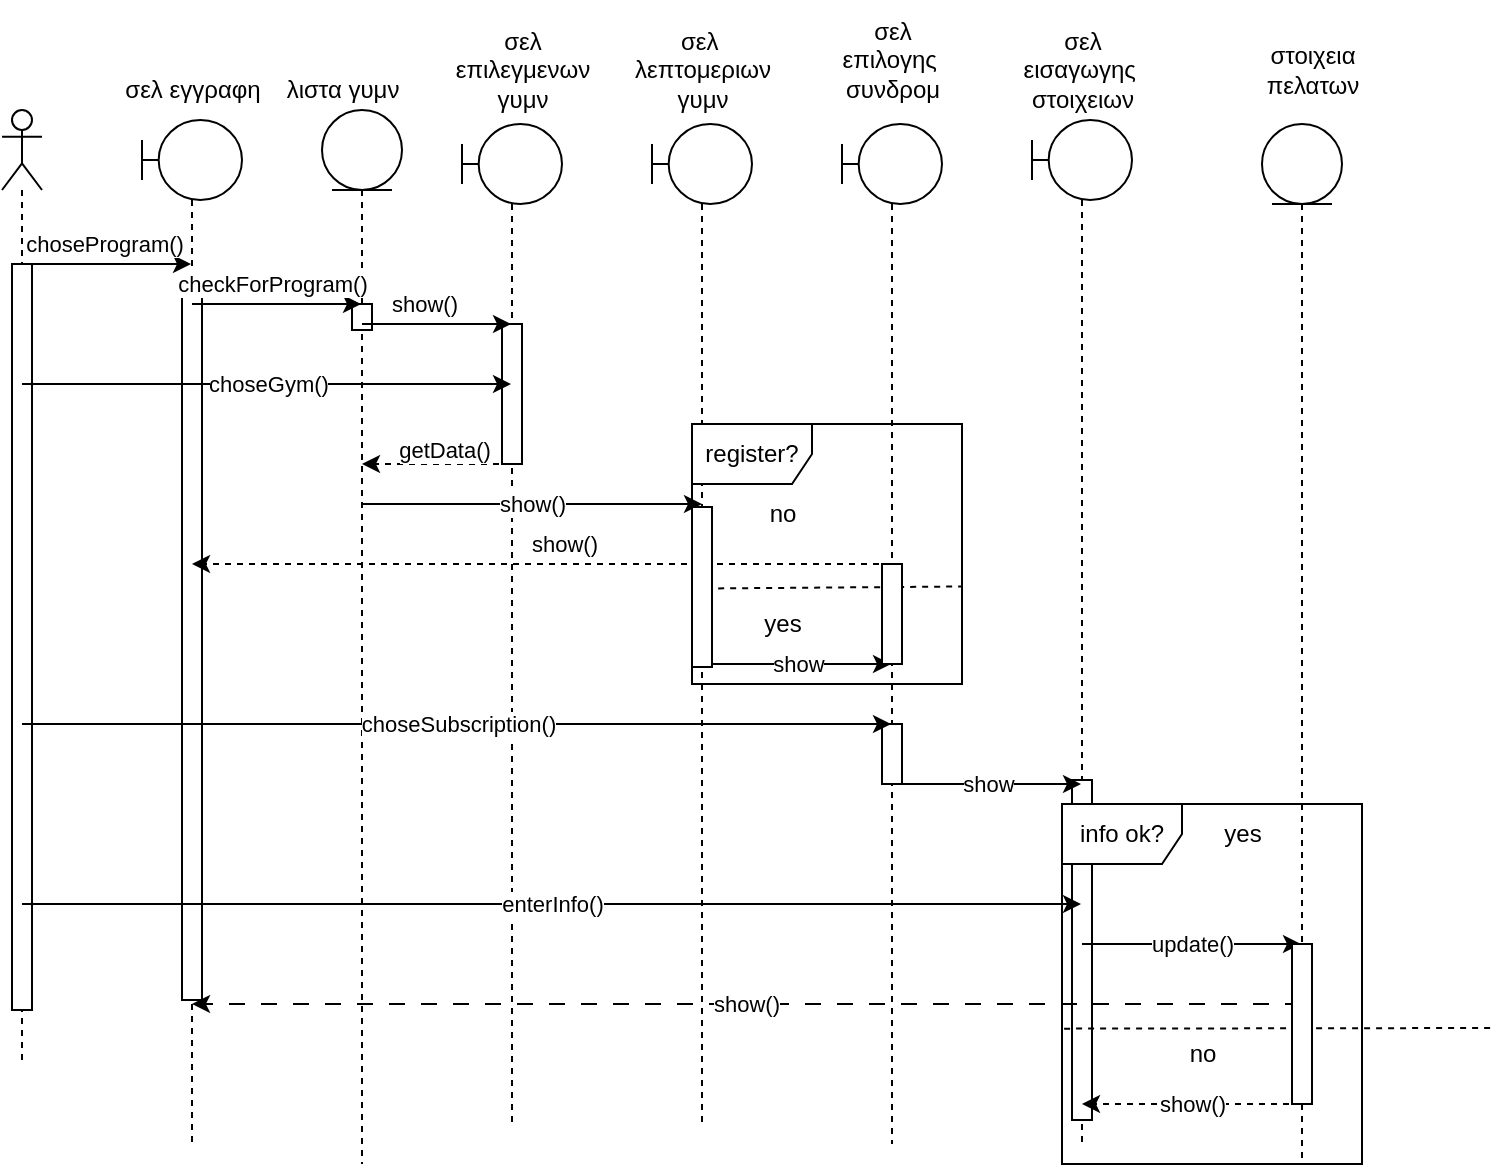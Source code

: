 <mxfile version="21.2.9" type="device">
  <diagram id="XuB_IAa57OinBolnNu4G" name="Σελίδα-1">
    <mxGraphModel dx="1050" dy="2195" grid="1" gridSize="10" guides="1" tooltips="1" connect="1" arrows="1" fold="1" page="1" pageScale="1" pageWidth="1169" pageHeight="1654" math="0" shadow="0">
      <root>
        <mxCell id="0" />
        <mxCell id="1" parent="0" />
        <mxCell id="thJJHnsBJ42IZwITLnDj-1" value="" style="shape=umlLifeline;perimeter=lifelinePerimeter;whiteSpace=wrap;html=1;container=1;dropTarget=0;collapsible=0;recursiveResize=0;outlineConnect=0;portConstraint=eastwest;newEdgeStyle={&quot;edgeStyle&quot;:&quot;elbowEdgeStyle&quot;,&quot;elbow&quot;:&quot;vertical&quot;,&quot;curved&quot;:0,&quot;rounded&quot;:0};participant=umlActor;" parent="1" vertex="1">
          <mxGeometry x="20" y="13" width="20" height="477" as="geometry" />
        </mxCell>
        <mxCell id="uSXcSvgKyUMdp1et9PGS-2" value="" style="html=1;points=[];perimeter=orthogonalPerimeter;outlineConnect=0;targetShapes=umlLifeline;portConstraint=eastwest;newEdgeStyle={&quot;edgeStyle&quot;:&quot;elbowEdgeStyle&quot;,&quot;elbow&quot;:&quot;vertical&quot;,&quot;curved&quot;:0,&quot;rounded&quot;:0};" vertex="1" parent="thJJHnsBJ42IZwITLnDj-1">
          <mxGeometry x="5" y="77" width="10" height="373" as="geometry" />
        </mxCell>
        <mxCell id="thJJHnsBJ42IZwITLnDj-4" value="" style="shape=umlLifeline;perimeter=lifelinePerimeter;whiteSpace=wrap;html=1;container=1;dropTarget=0;collapsible=0;recursiveResize=0;outlineConnect=0;portConstraint=eastwest;newEdgeStyle={&quot;edgeStyle&quot;:&quot;elbowEdgeStyle&quot;,&quot;elbow&quot;:&quot;vertical&quot;,&quot;curved&quot;:0,&quot;rounded&quot;:0};participant=umlBoundary;" parent="1" vertex="1">
          <mxGeometry x="535" y="18" width="50" height="512" as="geometry" />
        </mxCell>
        <mxCell id="uSXcSvgKyUMdp1et9PGS-8" value="" style="html=1;points=[];perimeter=orthogonalPerimeter;outlineConnect=0;targetShapes=umlLifeline;portConstraint=eastwest;newEdgeStyle={&quot;edgeStyle&quot;:&quot;elbowEdgeStyle&quot;,&quot;elbow&quot;:&quot;vertical&quot;,&quot;curved&quot;:0,&quot;rounded&quot;:0};" vertex="1" parent="thJJHnsBJ42IZwITLnDj-4">
          <mxGeometry x="20" y="330" width="10" height="170" as="geometry" />
        </mxCell>
        <mxCell id="thJJHnsBJ42IZwITLnDj-5" value="" style="shape=umlLifeline;perimeter=lifelinePerimeter;whiteSpace=wrap;html=1;container=1;dropTarget=0;collapsible=0;recursiveResize=0;outlineConnect=0;portConstraint=eastwest;newEdgeStyle={&quot;edgeStyle&quot;:&quot;elbowEdgeStyle&quot;,&quot;elbow&quot;:&quot;vertical&quot;,&quot;curved&quot;:0,&quot;rounded&quot;:0};participant=umlBoundary;" parent="1" vertex="1">
          <mxGeometry x="440" y="20" width="50" height="510" as="geometry" />
        </mxCell>
        <mxCell id="uSXcSvgKyUMdp1et9PGS-7" value="" style="html=1;points=[];perimeter=orthogonalPerimeter;outlineConnect=0;targetShapes=umlLifeline;portConstraint=eastwest;newEdgeStyle={&quot;edgeStyle&quot;:&quot;elbowEdgeStyle&quot;,&quot;elbow&quot;:&quot;vertical&quot;,&quot;curved&quot;:0,&quot;rounded&quot;:0};" vertex="1" parent="thJJHnsBJ42IZwITLnDj-5">
          <mxGeometry x="20" y="300" width="10" height="30" as="geometry" />
        </mxCell>
        <mxCell id="thJJHnsBJ42IZwITLnDj-6" value="" style="shape=umlLifeline;perimeter=lifelinePerimeter;whiteSpace=wrap;html=1;container=1;dropTarget=0;collapsible=0;recursiveResize=0;outlineConnect=0;portConstraint=eastwest;newEdgeStyle={&quot;edgeStyle&quot;:&quot;elbowEdgeStyle&quot;,&quot;elbow&quot;:&quot;vertical&quot;,&quot;curved&quot;:0,&quot;rounded&quot;:0};participant=umlBoundary;" parent="1" vertex="1">
          <mxGeometry x="345" y="20" width="50" height="500" as="geometry" />
        </mxCell>
        <mxCell id="thJJHnsBJ42IZwITLnDj-7" value="" style="shape=umlLifeline;perimeter=lifelinePerimeter;whiteSpace=wrap;html=1;container=1;dropTarget=0;collapsible=0;recursiveResize=0;outlineConnect=0;portConstraint=eastwest;newEdgeStyle={&quot;edgeStyle&quot;:&quot;elbowEdgeStyle&quot;,&quot;elbow&quot;:&quot;vertical&quot;,&quot;curved&quot;:0,&quot;rounded&quot;:0};participant=umlBoundary;" parent="1" vertex="1">
          <mxGeometry x="250" y="20" width="50" height="500" as="geometry" />
        </mxCell>
        <mxCell id="uSXcSvgKyUMdp1et9PGS-4" value="" style="html=1;points=[];perimeter=orthogonalPerimeter;outlineConnect=0;targetShapes=umlLifeline;portConstraint=eastwest;newEdgeStyle={&quot;edgeStyle&quot;:&quot;elbowEdgeStyle&quot;,&quot;elbow&quot;:&quot;vertical&quot;,&quot;curved&quot;:0,&quot;rounded&quot;:0};" vertex="1" parent="thJJHnsBJ42IZwITLnDj-7">
          <mxGeometry x="20" y="100" width="10" height="70" as="geometry" />
        </mxCell>
        <mxCell id="thJJHnsBJ42IZwITLnDj-8" value="" style="shape=umlLifeline;perimeter=lifelinePerimeter;whiteSpace=wrap;html=1;container=1;dropTarget=0;collapsible=0;recursiveResize=0;outlineConnect=0;portConstraint=eastwest;newEdgeStyle={&quot;edgeStyle&quot;:&quot;elbowEdgeStyle&quot;,&quot;elbow&quot;:&quot;vertical&quot;,&quot;curved&quot;:0,&quot;rounded&quot;:0};participant=umlBoundary;" parent="1" vertex="1">
          <mxGeometry x="90" y="18" width="50" height="512" as="geometry" />
        </mxCell>
        <mxCell id="uSXcSvgKyUMdp1et9PGS-1" value="" style="html=1;points=[];perimeter=orthogonalPerimeter;outlineConnect=0;targetShapes=umlLifeline;portConstraint=eastwest;newEdgeStyle={&quot;edgeStyle&quot;:&quot;elbowEdgeStyle&quot;,&quot;elbow&quot;:&quot;vertical&quot;,&quot;curved&quot;:0,&quot;rounded&quot;:0};" vertex="1" parent="thJJHnsBJ42IZwITLnDj-8">
          <mxGeometry x="20" y="80" width="10" height="360" as="geometry" />
        </mxCell>
        <mxCell id="thJJHnsBJ42IZwITLnDj-9" value="" style="shape=umlLifeline;perimeter=lifelinePerimeter;whiteSpace=wrap;html=1;container=1;dropTarget=0;collapsible=0;recursiveResize=0;outlineConnect=0;portConstraint=eastwest;newEdgeStyle={&quot;edgeStyle&quot;:&quot;elbowEdgeStyle&quot;,&quot;elbow&quot;:&quot;vertical&quot;,&quot;curved&quot;:0,&quot;rounded&quot;:0};participant=umlEntity;" parent="1" vertex="1">
          <mxGeometry x="180" y="13" width="40" height="527" as="geometry" />
        </mxCell>
        <mxCell id="uSXcSvgKyUMdp1et9PGS-3" value="" style="html=1;points=[];perimeter=orthogonalPerimeter;outlineConnect=0;targetShapes=umlLifeline;portConstraint=eastwest;newEdgeStyle={&quot;edgeStyle&quot;:&quot;elbowEdgeStyle&quot;,&quot;elbow&quot;:&quot;vertical&quot;,&quot;curved&quot;:0,&quot;rounded&quot;:0};" vertex="1" parent="thJJHnsBJ42IZwITLnDj-9">
          <mxGeometry x="15" y="97" width="10" height="13" as="geometry" />
        </mxCell>
        <mxCell id="thJJHnsBJ42IZwITLnDj-10" value="" style="shape=umlLifeline;perimeter=lifelinePerimeter;whiteSpace=wrap;html=1;container=1;dropTarget=0;collapsible=0;recursiveResize=0;outlineConnect=0;portConstraint=eastwest;newEdgeStyle={&quot;edgeStyle&quot;:&quot;elbowEdgeStyle&quot;,&quot;elbow&quot;:&quot;vertical&quot;,&quot;curved&quot;:0,&quot;rounded&quot;:0};participant=umlEntity;" parent="1" vertex="1">
          <mxGeometry x="650" y="20" width="40" height="520" as="geometry" />
        </mxCell>
        <mxCell id="thJJHnsBJ42IZwITLnDj-11" value="σελ εγγραφη" style="text;html=1;align=center;verticalAlign=middle;resizable=0;points=[];autosize=1;strokeColor=none;fillColor=none;" parent="1" vertex="1">
          <mxGeometry x="70" y="-12" width="90" height="30" as="geometry" />
        </mxCell>
        <mxCell id="thJJHnsBJ42IZwITLnDj-12" value="λιστα γυμν" style="text;html=1;align=center;verticalAlign=middle;resizable=0;points=[];autosize=1;strokeColor=none;fillColor=none;" parent="1" vertex="1">
          <mxGeometry x="150" y="-12" width="80" height="30" as="geometry" />
        </mxCell>
        <mxCell id="thJJHnsBJ42IZwITLnDj-15" value="σελ &lt;br&gt;επιλεγμενων &lt;br&gt;γυμν" style="text;html=1;align=center;verticalAlign=middle;resizable=0;points=[];autosize=1;strokeColor=none;fillColor=none;" parent="1" vertex="1">
          <mxGeometry x="235" y="-37" width="90" height="60" as="geometry" />
        </mxCell>
        <mxCell id="thJJHnsBJ42IZwITLnDj-16" value="σελ&amp;nbsp;&lt;br&gt;λεπτομεριων&lt;br&gt;γυμν" style="text;html=1;align=center;verticalAlign=middle;resizable=0;points=[];autosize=1;strokeColor=none;fillColor=none;" parent="1" vertex="1">
          <mxGeometry x="325" y="-37" width="90" height="60" as="geometry" />
        </mxCell>
        <mxCell id="thJJHnsBJ42IZwITLnDj-17" value="σελ&lt;br&gt;επιλογης&amp;nbsp;&lt;br&gt;συνδρομ" style="text;html=1;align=center;verticalAlign=middle;resizable=0;points=[];autosize=1;strokeColor=none;fillColor=none;" parent="1" vertex="1">
          <mxGeometry x="430" y="-42" width="70" height="60" as="geometry" />
        </mxCell>
        <mxCell id="thJJHnsBJ42IZwITLnDj-18" value="σελ&lt;br&gt;εισαγωγης&amp;nbsp;&lt;br&gt;στοιχειων" style="text;html=1;align=center;verticalAlign=middle;resizable=0;points=[];autosize=1;strokeColor=none;fillColor=none;" parent="1" vertex="1">
          <mxGeometry x="520" y="-37" width="80" height="60" as="geometry" />
        </mxCell>
        <mxCell id="thJJHnsBJ42IZwITLnDj-20" value="στοιχεια&lt;br&gt;πελατων" style="text;html=1;align=center;verticalAlign=middle;resizable=0;points=[];autosize=1;strokeColor=none;fillColor=none;" parent="1" vertex="1">
          <mxGeometry x="640" y="-27" width="70" height="40" as="geometry" />
        </mxCell>
        <mxCell id="thJJHnsBJ42IZwITLnDj-23" value="choseProgram()" style="endArrow=classic;html=1;rounded=0;" parent="1" source="thJJHnsBJ42IZwITLnDj-1" target="thJJHnsBJ42IZwITLnDj-8" edge="1">
          <mxGeometry x="-0.044" y="10" width="50" height="50" relative="1" as="geometry">
            <mxPoint x="330" y="130" as="sourcePoint" />
            <mxPoint x="110" y="80" as="targetPoint" />
            <Array as="points">
              <mxPoint x="70" y="90" />
            </Array>
            <mxPoint as="offset" />
          </mxGeometry>
        </mxCell>
        <mxCell id="thJJHnsBJ42IZwITLnDj-24" value="checkForProgram()" style="endArrow=classic;html=1;rounded=0;" parent="1" source="thJJHnsBJ42IZwITLnDj-8" target="thJJHnsBJ42IZwITLnDj-9" edge="1">
          <mxGeometry x="-0.05" y="10" width="50" height="50" relative="1" as="geometry">
            <mxPoint x="330" y="130" as="sourcePoint" />
            <mxPoint x="180" y="80" as="targetPoint" />
            <Array as="points">
              <mxPoint x="160" y="110" />
            </Array>
            <mxPoint as="offset" />
          </mxGeometry>
        </mxCell>
        <mxCell id="thJJHnsBJ42IZwITLnDj-25" value="show()" style="endArrow=classic;html=1;rounded=0;" parent="1" source="thJJHnsBJ42IZwITLnDj-9" target="thJJHnsBJ42IZwITLnDj-7" edge="1">
          <mxGeometry x="-0.183" y="10" width="50" height="50" relative="1" as="geometry">
            <mxPoint x="330" y="130" as="sourcePoint" />
            <mxPoint x="380" y="80" as="targetPoint" />
            <Array as="points">
              <mxPoint x="230" y="120" />
            </Array>
            <mxPoint as="offset" />
          </mxGeometry>
        </mxCell>
        <mxCell id="thJJHnsBJ42IZwITLnDj-26" value="choseGym()" style="endArrow=classic;html=1;rounded=0;" parent="1" source="thJJHnsBJ42IZwITLnDj-1" target="thJJHnsBJ42IZwITLnDj-7" edge="1">
          <mxGeometry width="50" height="50" relative="1" as="geometry">
            <mxPoint x="330" y="130" as="sourcePoint" />
            <mxPoint x="380" y="80" as="targetPoint" />
            <Array as="points">
              <mxPoint x="170" y="150" />
            </Array>
          </mxGeometry>
        </mxCell>
        <mxCell id="thJJHnsBJ42IZwITLnDj-27" value="getData()" style="endArrow=classic;html=1;rounded=0;dashed=1;" parent="1" source="thJJHnsBJ42IZwITLnDj-7" target="thJJHnsBJ42IZwITLnDj-9" edge="1">
          <mxGeometry x="-0.083" y="-7" width="50" height="50" relative="1" as="geometry">
            <mxPoint x="330" y="130" as="sourcePoint" />
            <mxPoint x="380" y="80" as="targetPoint" />
            <Array as="points">
              <mxPoint x="240" y="190" />
            </Array>
            <mxPoint as="offset" />
          </mxGeometry>
        </mxCell>
        <mxCell id="thJJHnsBJ42IZwITLnDj-28" value="show()" style="endArrow=classic;html=1;rounded=0;" parent="1" source="thJJHnsBJ42IZwITLnDj-9" edge="1">
          <mxGeometry width="50" height="50" relative="1" as="geometry">
            <mxPoint x="320" y="260" as="sourcePoint" />
            <mxPoint x="370" y="210" as="targetPoint" />
          </mxGeometry>
        </mxCell>
        <mxCell id="thJJHnsBJ42IZwITLnDj-29" value="show()" style="endArrow=classic;html=1;rounded=0;dashed=1;" parent="1" source="thJJHnsBJ42IZwITLnDj-5" target="thJJHnsBJ42IZwITLnDj-8" edge="1">
          <mxGeometry x="-0.061" y="-10" width="50" height="50" relative="1" as="geometry">
            <mxPoint x="320" y="260" as="sourcePoint" />
            <mxPoint x="370" y="210" as="targetPoint" />
            <Array as="points">
              <mxPoint x="280" y="240" />
            </Array>
            <mxPoint as="offset" />
          </mxGeometry>
        </mxCell>
        <mxCell id="thJJHnsBJ42IZwITLnDj-30" value="register?" style="shape=umlFrame;whiteSpace=wrap;html=1;pointerEvents=0;" parent="1" vertex="1">
          <mxGeometry x="365" y="170" width="135" height="130" as="geometry" />
        </mxCell>
        <mxCell id="thJJHnsBJ42IZwITLnDj-31" value="no" style="text;html=1;align=center;verticalAlign=middle;resizable=0;points=[];autosize=1;strokeColor=none;fillColor=none;" parent="1" vertex="1">
          <mxGeometry x="390" y="200" width="40" height="30" as="geometry" />
        </mxCell>
        <mxCell id="thJJHnsBJ42IZwITLnDj-32" value="yes" style="text;html=1;align=center;verticalAlign=middle;resizable=0;points=[];autosize=1;strokeColor=none;fillColor=none;" parent="1" vertex="1">
          <mxGeometry x="390" y="255" width="40" height="30" as="geometry" />
        </mxCell>
        <mxCell id="thJJHnsBJ42IZwITLnDj-33" value="" style="endArrow=none;dashed=1;html=1;rounded=0;entryX=1;entryY=0.625;entryDx=0;entryDy=0;entryPerimeter=0;exitX=0.008;exitY=0.633;exitDx=0;exitDy=0;exitPerimeter=0;" parent="1" source="thJJHnsBJ42IZwITLnDj-30" target="thJJHnsBJ42IZwITLnDj-30" edge="1">
          <mxGeometry width="50" height="50" relative="1" as="geometry">
            <mxPoint x="320" y="260" as="sourcePoint" />
            <mxPoint x="370" y="210" as="targetPoint" />
          </mxGeometry>
        </mxCell>
        <mxCell id="thJJHnsBJ42IZwITLnDj-34" value="show" style="endArrow=classic;html=1;rounded=0;" parent="1" source="thJJHnsBJ42IZwITLnDj-6" target="thJJHnsBJ42IZwITLnDj-5" edge="1">
          <mxGeometry width="50" height="50" relative="1" as="geometry">
            <mxPoint x="320" y="260" as="sourcePoint" />
            <mxPoint x="465" y="260" as="targetPoint" />
            <Array as="points">
              <mxPoint x="420" y="290" />
            </Array>
          </mxGeometry>
        </mxCell>
        <mxCell id="thJJHnsBJ42IZwITLnDj-35" value="choseSubscription()" style="endArrow=classic;html=1;rounded=0;" parent="1" source="thJJHnsBJ42IZwITLnDj-1" target="thJJHnsBJ42IZwITLnDj-5" edge="1">
          <mxGeometry width="50" height="50" relative="1" as="geometry">
            <mxPoint x="320" y="260" as="sourcePoint" />
            <mxPoint x="370" y="210" as="targetPoint" />
            <Array as="points">
              <mxPoint x="130" y="320" />
              <mxPoint x="430" y="320" />
            </Array>
          </mxGeometry>
        </mxCell>
        <mxCell id="thJJHnsBJ42IZwITLnDj-39" value="show" style="endArrow=classic;html=1;rounded=0;" parent="1" source="thJJHnsBJ42IZwITLnDj-5" target="thJJHnsBJ42IZwITLnDj-4" edge="1">
          <mxGeometry width="50" height="50" relative="1" as="geometry">
            <mxPoint x="470" y="400" as="sourcePoint" />
            <mxPoint x="370" y="210" as="targetPoint" />
            <Array as="points">
              <mxPoint x="530" y="350" />
              <mxPoint x="550" y="350" />
            </Array>
          </mxGeometry>
        </mxCell>
        <mxCell id="thJJHnsBJ42IZwITLnDj-40" value="enterInfo()" style="endArrow=classic;html=1;rounded=0;" parent="1" source="thJJHnsBJ42IZwITLnDj-1" target="thJJHnsBJ42IZwITLnDj-4" edge="1">
          <mxGeometry width="50" height="50" relative="1" as="geometry">
            <mxPoint x="320" y="260" as="sourcePoint" />
            <mxPoint x="370" y="210" as="targetPoint" />
            <Array as="points">
              <mxPoint x="240" y="410" />
            </Array>
          </mxGeometry>
        </mxCell>
        <mxCell id="thJJHnsBJ42IZwITLnDj-41" value="info ok?" style="shape=umlFrame;whiteSpace=wrap;html=1;pointerEvents=0;" parent="1" vertex="1">
          <mxGeometry x="550" y="360" width="150" height="180" as="geometry" />
        </mxCell>
        <mxCell id="thJJHnsBJ42IZwITLnDj-43" value="yes" style="text;html=1;align=center;verticalAlign=middle;resizable=0;points=[];autosize=1;strokeColor=none;fillColor=none;" parent="1" vertex="1">
          <mxGeometry x="620" y="360" width="40" height="30" as="geometry" />
        </mxCell>
        <mxCell id="thJJHnsBJ42IZwITLnDj-45" value="update()" style="endArrow=classic;html=1;rounded=0;" parent="1" source="thJJHnsBJ42IZwITLnDj-4" target="thJJHnsBJ42IZwITLnDj-10" edge="1">
          <mxGeometry width="50" height="50" relative="1" as="geometry">
            <mxPoint x="320" y="260" as="sourcePoint" />
            <mxPoint x="370" y="210" as="targetPoint" />
            <Array as="points">
              <mxPoint x="650" y="430" />
            </Array>
          </mxGeometry>
        </mxCell>
        <mxCell id="thJJHnsBJ42IZwITLnDj-46" value="show()" style="endArrow=classic;html=1;rounded=0;dashed=1;dashPattern=8 8;" parent="1" source="thJJHnsBJ42IZwITLnDj-10" target="thJJHnsBJ42IZwITLnDj-8" edge="1">
          <mxGeometry width="50" height="50" relative="1" as="geometry">
            <mxPoint x="320" y="260" as="sourcePoint" />
            <mxPoint x="370" y="210" as="targetPoint" />
            <Array as="points">
              <mxPoint x="640" y="460" />
              <mxPoint x="470" y="460" />
            </Array>
          </mxGeometry>
        </mxCell>
        <mxCell id="thJJHnsBJ42IZwITLnDj-47" value="" style="endArrow=none;dashed=1;html=1;rounded=0;exitX=0.007;exitY=0.624;exitDx=0;exitDy=0;exitPerimeter=0;" parent="1" source="thJJHnsBJ42IZwITLnDj-41" edge="1">
          <mxGeometry width="50" height="50" relative="1" as="geometry">
            <mxPoint x="320" y="260" as="sourcePoint" />
            <mxPoint x="767.0" y="472" as="targetPoint" />
          </mxGeometry>
        </mxCell>
        <mxCell id="thJJHnsBJ42IZwITLnDj-49" value="no" style="text;html=1;align=center;verticalAlign=middle;resizable=0;points=[];autosize=1;strokeColor=none;fillColor=none;" parent="1" vertex="1">
          <mxGeometry x="600" y="470" width="40" height="30" as="geometry" />
        </mxCell>
        <mxCell id="thJJHnsBJ42IZwITLnDj-50" value="show()" style="endArrow=classic;html=1;rounded=0;dashed=1;" parent="1" source="thJJHnsBJ42IZwITLnDj-10" target="thJJHnsBJ42IZwITLnDj-4" edge="1">
          <mxGeometry width="50" height="50" relative="1" as="geometry">
            <mxPoint x="350" y="260" as="sourcePoint" />
            <mxPoint x="400" y="210" as="targetPoint" />
            <Array as="points">
              <mxPoint x="660" y="510" />
            </Array>
          </mxGeometry>
        </mxCell>
        <mxCell id="uSXcSvgKyUMdp1et9PGS-5" value="" style="html=1;points=[];perimeter=orthogonalPerimeter;outlineConnect=0;targetShapes=umlLifeline;portConstraint=eastwest;newEdgeStyle={&quot;edgeStyle&quot;:&quot;elbowEdgeStyle&quot;,&quot;elbow&quot;:&quot;vertical&quot;,&quot;curved&quot;:0,&quot;rounded&quot;:0};" vertex="1" parent="1">
          <mxGeometry x="365" y="211.5" width="10" height="80" as="geometry" />
        </mxCell>
        <mxCell id="uSXcSvgKyUMdp1et9PGS-6" value="" style="html=1;points=[];perimeter=orthogonalPerimeter;outlineConnect=0;targetShapes=umlLifeline;portConstraint=eastwest;newEdgeStyle={&quot;edgeStyle&quot;:&quot;elbowEdgeStyle&quot;,&quot;elbow&quot;:&quot;vertical&quot;,&quot;curved&quot;:0,&quot;rounded&quot;:0};" vertex="1" parent="1">
          <mxGeometry x="460" y="240" width="10" height="50" as="geometry" />
        </mxCell>
        <mxCell id="uSXcSvgKyUMdp1et9PGS-9" value="" style="html=1;points=[];perimeter=orthogonalPerimeter;outlineConnect=0;targetShapes=umlLifeline;portConstraint=eastwest;newEdgeStyle={&quot;edgeStyle&quot;:&quot;elbowEdgeStyle&quot;,&quot;elbow&quot;:&quot;vertical&quot;,&quot;curved&quot;:0,&quot;rounded&quot;:0};" vertex="1" parent="1">
          <mxGeometry x="665" y="430" width="10" height="80" as="geometry" />
        </mxCell>
      </root>
    </mxGraphModel>
  </diagram>
</mxfile>
